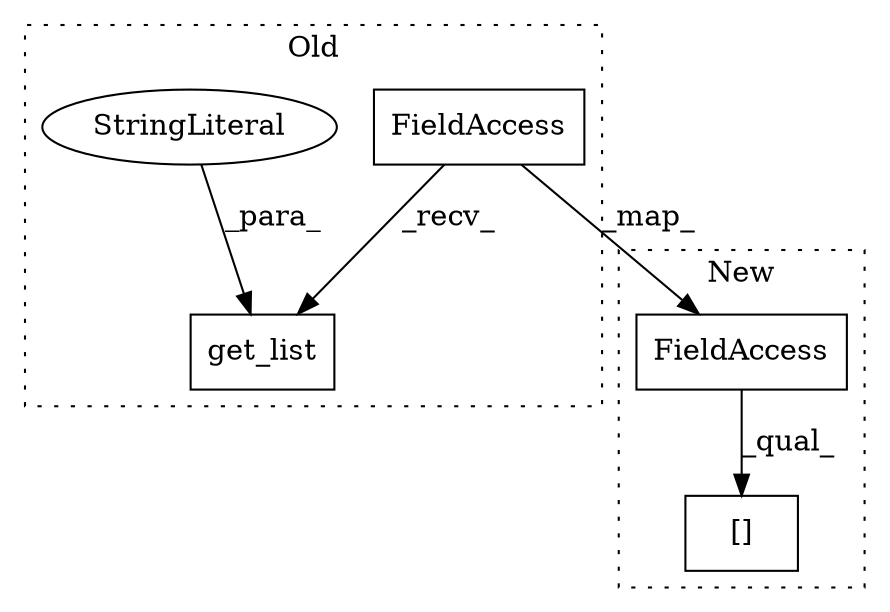 digraph G {
subgraph cluster0 {
1 [label="get_list" a="32" s="1903,1919" l="9,1" shape="box"];
3 [label="StringLiteral" a="45" s="1912" l="7" shape="ellipse"];
5 [label="FieldAccess" a="22" s="1892" l="10" shape="box"];
label = "Old";
style="dotted";
}
subgraph cluster1 {
2 [label="[]" a="2" s="1827,1844" l="11,1" shape="box"];
4 [label="FieldAccess" a="22" s="1827" l="10" shape="box"];
label = "New";
style="dotted";
}
3 -> 1 [label="_para_"];
4 -> 2 [label="_qual_"];
5 -> 1 [label="_recv_"];
5 -> 4 [label="_map_"];
}